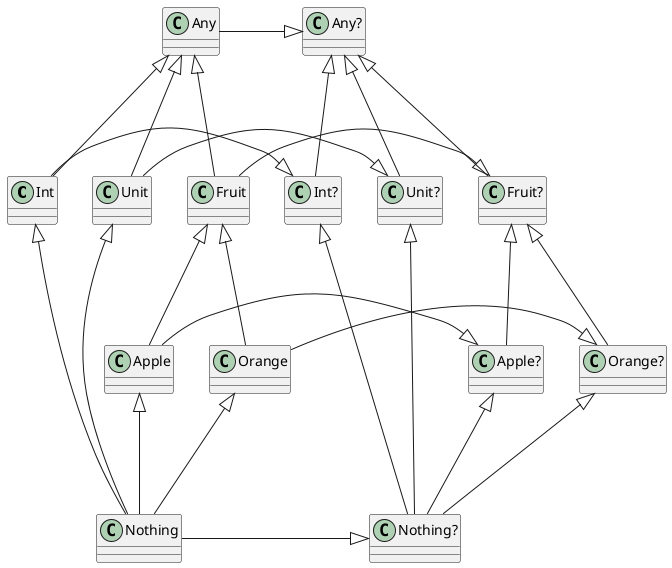 @startuml

class Int
class Unit
class Fruit
Int -right[hidden]- Unit
Unit -right[hidden]- Fruit
class Apple
class Orange
Apple -right[hidden]- Orange

class "Int?"
class "Unit?"
class "Fruit?"
"Int?" -right[hidden]- "Unit?"
"Unit?" -right[hidden]- "Fruit?"
class "Apple?"
class "Orange?"
"Apple?" -right[hidden]- "Orange?"


Any <|--- Int
Any <|--- Unit
Any <|--- Fruit
Fruit <|--- Apple
Fruit <|--- Orange
Apple <|--- Nothing
Orange <|--- Nothing
Int <|--- Nothing
Unit <|--- Nothing

"Fruit?" <|--- "Apple?"
"Fruit?" <|--- "Orange?"
"Any?" <|--- "Int?"
"Any?" <|--- "Unit?"
"Any?" <|--- "Fruit?"
"Apple?" <|--- "Nothing?"
"Orange?" <|--- "Nothing?"
"Int?" <|--- "Nothing?"
"Unit?" <|--- "Nothing?"


"Int?" <|-left-- Int
"Unit?" <|-left-- Unit
"Fruit?" <|-left-- Fruit
"Apple?" <|-left-- Apple
"Orange?" <|-left-- Orange

"Any?" <|-left-- Any
"Nothing?" <|-left-- Nothing

@enduml
